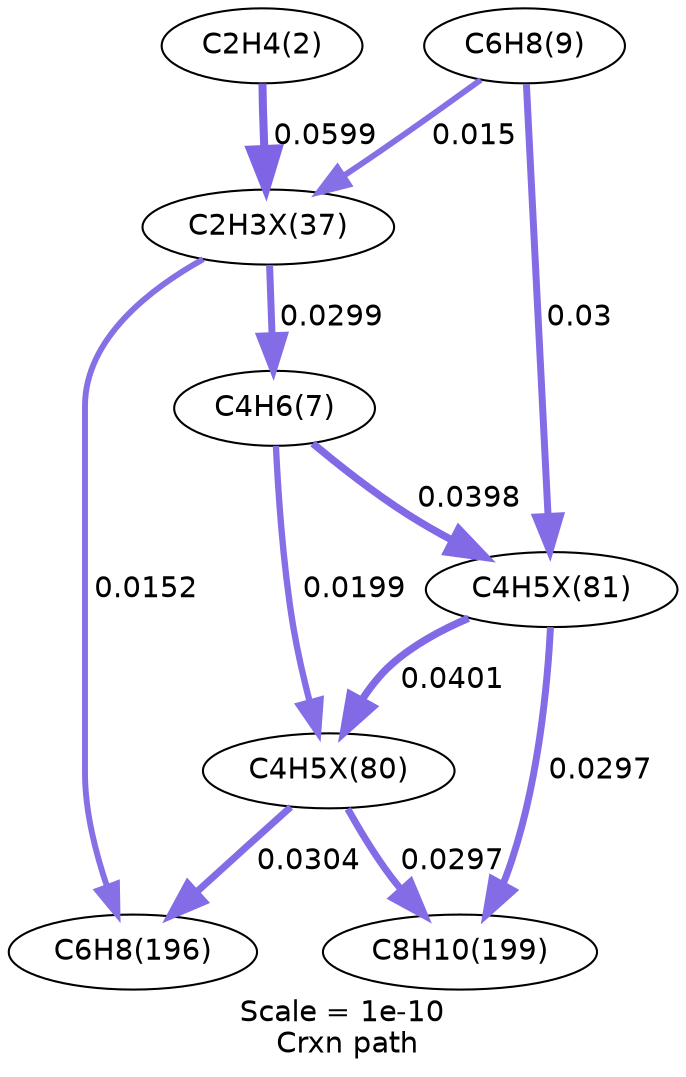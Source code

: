 digraph reaction_paths {
center=1;
s5 -> s25[fontname="Helvetica", style="setlinewidth(3.87)", arrowsize=1.94, color="0.7, 0.56, 0.9"
, label=" 0.0599"];
s25 -> s8[fontname="Helvetica", style="setlinewidth(3.35)", arrowsize=1.67, color="0.7, 0.53, 0.9"
, label=" 0.0299"];
s9 -> s25[fontname="Helvetica", style="setlinewidth(2.83)", arrowsize=1.41, color="0.7, 0.515, 0.9"
, label=" 0.015"];
s25 -> s10[fontname="Helvetica", style="setlinewidth(2.84)", arrowsize=1.42, color="0.7, 0.515, 0.9"
, label=" 0.0152"];
s8 -> s27[fontname="Helvetica", style="setlinewidth(3.57)", arrowsize=1.78, color="0.7, 0.54, 0.9"
, label=" 0.0398"];
s8 -> s26[fontname="Helvetica", style="setlinewidth(3.04)", arrowsize=1.52, color="0.7, 0.52, 0.9"
, label=" 0.0199"];
s9 -> s27[fontname="Helvetica", style="setlinewidth(3.35)", arrowsize=1.68, color="0.7, 0.53, 0.9"
, label=" 0.03"];
s27 -> s26[fontname="Helvetica", style="setlinewidth(3.57)", arrowsize=1.79, color="0.7, 0.54, 0.9"
, label=" 0.0401"];
s27 -> s11[fontname="Helvetica", style="setlinewidth(3.34)", arrowsize=1.67, color="0.7, 0.53, 0.9"
, label=" 0.0297"];
s26 -> s10[fontname="Helvetica", style="setlinewidth(3.36)", arrowsize=1.68, color="0.7, 0.53, 0.9"
, label=" 0.0304"];
s26 -> s11[fontname="Helvetica", style="setlinewidth(3.34)", arrowsize=1.67, color="0.7, 0.53, 0.9"
, label=" 0.0297"];
s5 [ fontname="Helvetica", label="C2H4(2)"];
s8 [ fontname="Helvetica", label="C4H6(7)"];
s9 [ fontname="Helvetica", label="C6H8(9)"];
s10 [ fontname="Helvetica", label="C6H8(196)"];
s11 [ fontname="Helvetica", label="C8H10(199)"];
s25 [ fontname="Helvetica", label="C2H3X(37)"];
s26 [ fontname="Helvetica", label="C4H5X(80)"];
s27 [ fontname="Helvetica", label="C4H5X(81)"];
 label = "Scale = 1e-10\l Crxn path";
 fontname = "Helvetica";
}

